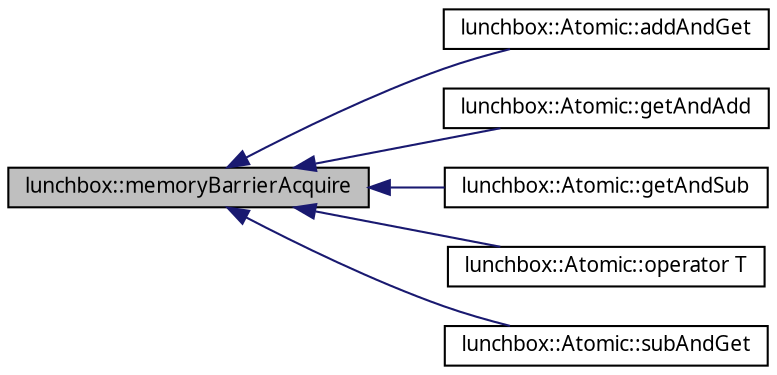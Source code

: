 digraph "lunchbox::memoryBarrierAcquire"
{
  edge [fontname="Sans",fontsize="10",labelfontname="Sans",labelfontsize="10"];
  node [fontname="Sans",fontsize="10",shape=record];
  rankdir="LR";
  Node1 [label="lunchbox::memoryBarrierAcquire",height=0.2,width=0.4,color="black", fillcolor="grey75", style="filled" fontcolor="black"];
  Node1 -> Node2 [dir="back",color="midnightblue",fontsize="10",style="solid",fontname="Sans"];
  Node2 [label="lunchbox::Atomic::addAndGet",height=0.2,width=0.4,color="black", fillcolor="white", style="filled",URL="$classlunchbox_1_1_atomic.html#a8501225f5fe1e2fa1ab89631ba5f8204"];
  Node1 -> Node3 [dir="back",color="midnightblue",fontsize="10",style="solid",fontname="Sans"];
  Node3 [label="lunchbox::Atomic::getAndAdd",height=0.2,width=0.4,color="black", fillcolor="white", style="filled",URL="$classlunchbox_1_1_atomic.html#a8fb33d116f79d5795e43a2725ae0512c"];
  Node1 -> Node4 [dir="back",color="midnightblue",fontsize="10",style="solid",fontname="Sans"];
  Node4 [label="lunchbox::Atomic::getAndSub",height=0.2,width=0.4,color="black", fillcolor="white", style="filled",URL="$classlunchbox_1_1_atomic.html#a99c5f941bc7e14157b50dffb1a4fa50c"];
  Node1 -> Node5 [dir="back",color="midnightblue",fontsize="10",style="solid",fontname="Sans"];
  Node5 [label="lunchbox::Atomic::operator T",height=0.2,width=0.4,color="black", fillcolor="white", style="filled",URL="$classlunchbox_1_1_atomic.html#a54e40ceec8c08744ad5998475fbc82ad"];
  Node1 -> Node6 [dir="back",color="midnightblue",fontsize="10",style="solid",fontname="Sans"];
  Node6 [label="lunchbox::Atomic::subAndGet",height=0.2,width=0.4,color="black", fillcolor="white", style="filled",URL="$classlunchbox_1_1_atomic.html#ac1ea25bf3cc380a48cdcb7229bbac063"];
}
